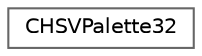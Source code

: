 digraph "Graphical Class Hierarchy"
{
 // LATEX_PDF_SIZE
  bgcolor="transparent";
  edge [fontname=Helvetica,fontsize=10,labelfontname=Helvetica,labelfontsize=10];
  node [fontname=Helvetica,fontsize=10,shape=box,height=0.2,width=0.4];
  rankdir="LR";
  Node0 [id="Node000000",label="CHSVPalette32",height=0.2,width=0.4,color="grey40", fillcolor="white", style="filled",URL="$d6/d39/group___palette_classes.html#da/dbb/class_c_h_s_v_palette32",tooltip="HSV color palette with 32 discrete values."];
}
